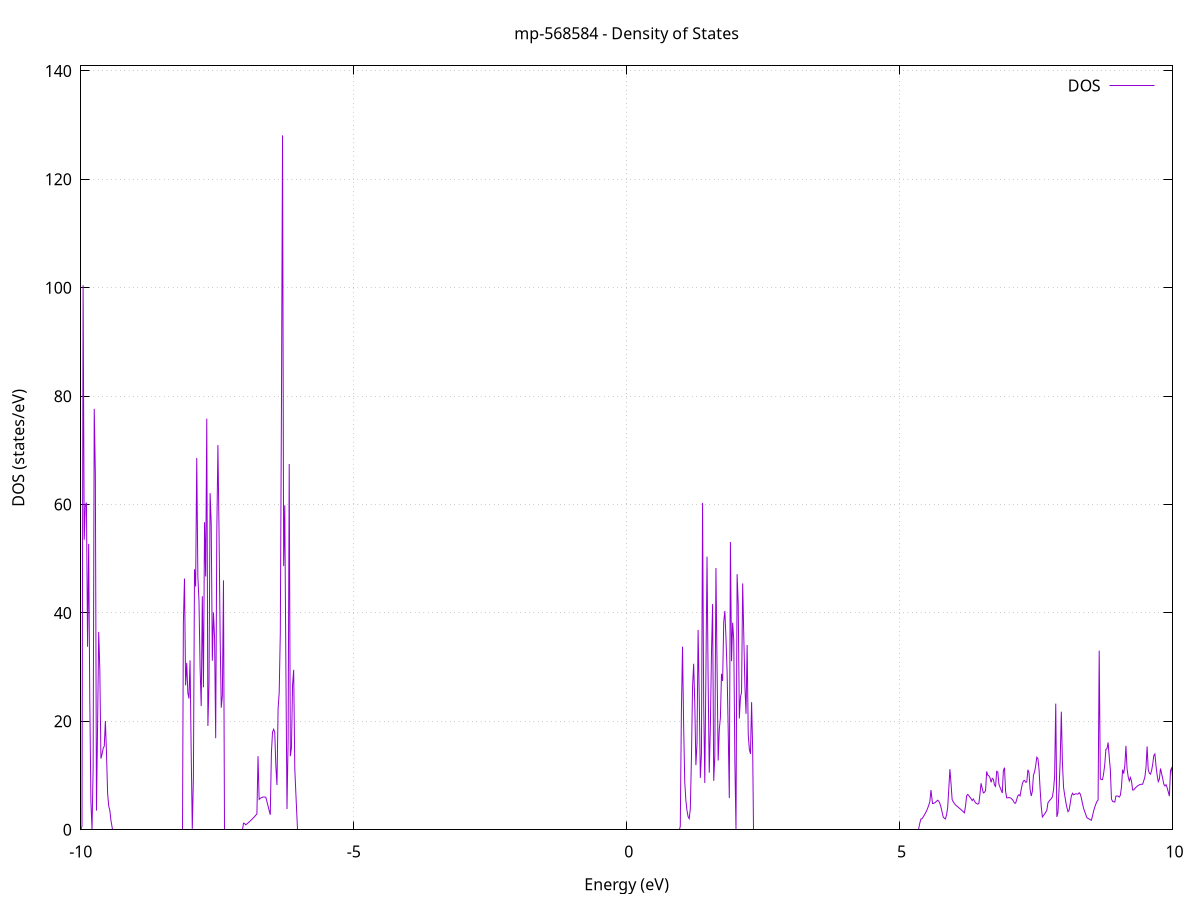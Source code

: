 set title 'mp-568584 - Density of States'
set xlabel 'Energy (eV)'
set ylabel 'DOS (states/eV)'
set grid
set xrange [-10:10]
set yrange [0:140.935]
set xzeroaxis lt -1
set terminal png size 800,600
set output 'mp-568584_dos_gnuplot.png'
plot '-' using 1:2 with lines title 'DOS'
-26.266100 0.000000
-26.245600 0.000000
-26.225200 0.000000
-26.204800 0.000000
-26.184400 0.000000
-26.164000 0.000000
-26.143600 0.000000
-26.123200 0.000000
-26.102800 0.000000
-26.082400 0.000000
-26.061900 0.000000
-26.041500 0.000000
-26.021100 0.000000
-26.000700 0.000000
-25.980300 0.000000
-25.959900 0.000000
-25.939500 0.000000
-25.919100 0.000000
-25.898700 0.000000
-25.878200 0.000000
-25.857800 0.000000
-25.837400 0.000000
-25.817000 0.000000
-25.796600 0.000000
-25.776200 0.000000
-25.755800 0.000000
-25.735400 0.000000
-25.715000 0.000000
-25.694500 0.000000
-25.674100 0.000000
-25.653700 0.000000
-25.633300 0.000000
-25.612900 0.000000
-25.592500 0.000000
-25.572100 0.000000
-25.551700 0.000000
-25.531300 0.000000
-25.510800 0.000000
-25.490400 0.000000
-25.470000 0.000000
-25.449600 0.000000
-25.429200 0.000000
-25.408800 0.000000
-25.388400 0.000000
-25.368000 0.000000
-25.347600 0.000000
-25.327100 0.000000
-25.306700 0.000000
-25.286300 0.000000
-25.265900 0.000000
-25.245500 0.000000
-25.225100 0.000000
-25.204700 0.000000
-25.184300 0.000000
-25.163900 0.000000
-25.143400 0.000000
-25.123000 0.000000
-25.102600 0.000000
-25.082200 0.000000
-25.061800 0.000000
-25.041400 0.000000
-25.021000 0.000000
-25.000600 0.000000
-24.980200 0.000000
-24.959700 0.000000
-24.939300 0.000000
-24.918900 0.000000
-24.898500 0.000000
-24.878100 0.000000
-24.857700 0.000000
-24.837300 0.000000
-24.816900 0.000000
-24.796500 0.000000
-24.776000 0.000000
-24.755600 0.000000
-24.735200 0.000000
-24.714800 0.000000
-24.694400 0.000000
-24.674000 0.000000
-24.653600 0.000000
-24.633200 0.000000
-24.612800 0.000000
-24.592300 0.000000
-24.571900 0.000000
-24.551500 0.000000
-24.531100 0.000000
-24.510700 0.000000
-24.490300 0.000000
-24.469900 0.000000
-24.449500 0.000000
-24.429100 0.000000
-24.408700 19.729000
-24.388200 126.131900
-24.367800 249.617600
-24.347400 164.573000
-24.327000 0.000000
-24.306600 308.735400
-24.286200 0.000000
-24.265800 0.000000
-24.245400 0.000000
-24.225000 0.000000
-24.204500 0.000000
-24.184100 0.000000
-24.163700 0.000000
-24.143300 0.000000
-24.122900 0.000000
-24.102500 0.000000
-24.082100 0.000000
-24.061700 0.000000
-24.041300 0.000000
-24.020800 0.000000
-24.000400 0.000000
-23.980000 0.000000
-23.959600 0.000000
-23.939200 0.000000
-23.918800 0.000000
-23.898400 0.000000
-23.878000 0.000000
-23.857600 0.000000
-23.837100 0.000000
-23.816700 0.000000
-23.796300 0.000000
-23.775900 0.000000
-23.755500 0.000000
-23.735100 0.000000
-23.714700 0.000000
-23.694300 0.000000
-23.673900 0.000000
-23.653400 0.000000
-23.633000 0.000000
-23.612600 0.000000
-23.592200 0.000000
-23.571800 0.000000
-23.551400 0.000000
-23.531000 0.000000
-23.510600 0.000000
-23.490200 0.000000
-23.469700 0.000000
-23.449300 0.000000
-23.428900 0.000000
-23.408500 0.000000
-23.388100 0.000000
-23.367700 0.000000
-23.347300 0.000000
-23.326900 0.000000
-23.306500 0.000000
-23.286000 0.000000
-23.265600 0.000000
-23.245200 0.000000
-23.224800 0.000000
-23.204400 0.000000
-23.184000 0.000000
-23.163600 0.000000
-23.143200 0.000000
-23.122800 0.000000
-23.102300 0.000000
-23.081900 0.000000
-23.061500 0.000000
-23.041100 0.000000
-23.020700 0.000000
-23.000300 0.000000
-22.979900 0.000000
-22.959500 0.000000
-22.939100 0.000000
-22.918600 0.000000
-22.898200 0.000000
-22.877800 0.000000
-22.857400 0.000000
-22.837000 0.000000
-22.816600 0.000000
-22.796200 0.000000
-22.775800 0.000000
-22.755400 0.000000
-22.734900 0.000000
-22.714500 0.000000
-22.694100 0.000000
-22.673700 0.000000
-22.653300 0.000000
-22.632900 0.000000
-22.612500 0.000000
-22.592100 0.000000
-22.571700 0.000000
-22.551200 0.000000
-22.530800 0.000000
-22.510400 0.000000
-22.490000 0.000000
-22.469600 0.000000
-22.449200 0.000000
-22.428800 0.000000
-22.408400 0.000000
-22.388000 0.000000
-22.367600 0.000000
-22.347100 0.000000
-22.326700 0.000000
-22.306300 0.000000
-22.285900 0.000000
-22.265500 0.000000
-22.245100 0.000000
-22.224700 0.000000
-22.204300 0.000000
-22.183900 0.000000
-22.163400 0.000000
-22.143000 0.000000
-22.122600 0.000000
-22.102200 0.000000
-22.081800 0.000000
-22.061400 0.000000
-22.041000 0.000000
-22.020600 0.000000
-22.000200 0.000000
-21.979700 0.000000
-21.959300 0.000000
-21.938900 0.000000
-21.918500 0.000000
-21.898100 0.000000
-21.877700 0.000000
-21.857300 0.000000
-21.836900 0.000000
-21.816500 0.000000
-21.796000 0.000000
-21.775600 0.000000
-21.755200 0.000000
-21.734800 0.000000
-21.714400 0.000000
-21.694000 0.000000
-21.673600 0.000000
-21.653200 0.000000
-21.632800 0.000000
-21.612300 0.000000
-21.591900 0.000000
-21.571500 0.000000
-21.551100 0.000000
-21.530700 0.000000
-21.510300 0.000000
-21.489900 0.000000
-21.469500 0.000000
-21.449100 0.000000
-21.428600 0.000000
-21.408200 0.000000
-21.387800 0.000000
-21.367400 0.000000
-21.347000 0.000000
-21.326600 0.000000
-21.306200 0.000000
-21.285800 0.000000
-21.265400 0.000000
-21.244900 0.000000
-21.224500 0.000000
-21.204100 0.000000
-21.183700 0.000000
-21.163300 0.000000
-21.142900 0.000000
-21.122500 0.000000
-21.102100 0.000000
-21.081700 0.000000
-21.061200 0.000000
-21.040800 0.000000
-21.020400 0.000000
-21.000000 0.000000
-20.979600 0.000000
-20.959200 0.000000
-20.938800 0.000000
-20.918400 0.000000
-20.898000 0.000000
-20.877500 0.000000
-20.857100 0.000000
-20.836700 0.000000
-20.816300 0.000000
-20.795900 0.000000
-20.775500 0.000000
-20.755100 0.000000
-20.734700 0.000000
-20.714300 0.000000
-20.693800 0.000000
-20.673400 0.000000
-20.653000 0.000000
-20.632600 0.000000
-20.612200 0.000000
-20.591800 0.000000
-20.571400 0.000000
-20.551000 0.000000
-20.530600 0.000000
-20.510100 0.000000
-20.489700 0.000000
-20.469300 0.000000
-20.448900 0.000000
-20.428500 0.000000
-20.408100 0.000000
-20.387700 0.000000
-20.367300 0.000000
-20.346900 0.000000
-20.326500 0.000000
-20.306000 0.000000
-20.285600 0.000000
-20.265200 0.000000
-20.244800 0.000000
-20.224400 0.000000
-20.204000 0.000000
-20.183600 0.000000
-20.163200 0.000000
-20.142800 0.000000
-20.122300 0.000000
-20.101900 0.000000
-20.081500 0.000000
-20.061100 0.000000
-20.040700 0.000000
-20.020300 0.000000
-19.999900 0.000000
-19.979500 0.000000
-19.959100 0.000000
-19.938600 0.000000
-19.918200 0.000000
-19.897800 0.000000
-19.877400 0.000000
-19.857000 0.000000
-19.836600 0.000000
-19.816200 0.000000
-19.795800 0.000000
-19.775400 0.000000
-19.754900 0.000000
-19.734500 0.000000
-19.714100 0.000000
-19.693700 0.000000
-19.673300 0.000000
-19.652900 0.000000
-19.632500 0.000000
-19.612100 0.000000
-19.591700 0.000000
-19.571200 0.000000
-19.550800 0.000000
-19.530400 0.000000
-19.510000 0.000000
-19.489600 0.000000
-19.469200 0.000000
-19.448800 0.000000
-19.428400 0.000000
-19.408000 0.000000
-19.387500 0.000000
-19.367100 0.000000
-19.346700 0.000000
-19.326300 0.000000
-19.305900 0.000000
-19.285500 0.000000
-19.265100 0.000000
-19.244700 0.000000
-19.224300 0.000000
-19.203800 0.000000
-19.183400 0.000000
-19.163000 0.000000
-19.142600 0.000000
-19.122200 0.000000
-19.101800 0.000000
-19.081400 0.000000
-19.061000 0.000000
-19.040600 0.000000
-19.020100 0.000000
-18.999700 0.000000
-18.979300 0.000000
-18.958900 0.000000
-18.938500 0.000000
-18.918100 0.000000
-18.897700 0.000000
-18.877300 0.000000
-18.856900 0.000000
-18.836400 0.000000
-18.816000 0.000000
-18.795600 0.000000
-18.775200 0.000000
-18.754800 0.000000
-18.734400 0.000000
-18.714000 0.000000
-18.693600 0.000000
-18.673200 0.000000
-18.652700 0.000000
-18.632300 0.000000
-18.611900 0.000000
-18.591500 0.000000
-18.571100 0.000000
-18.550700 0.000000
-18.530300 0.000000
-18.509900 0.000000
-18.489500 0.000000
-18.469000 0.000000
-18.448600 0.000000
-18.428200 0.000000
-18.407800 0.000000
-18.387400 0.000000
-18.367000 0.000000
-18.346600 0.000000
-18.326200 0.000000
-18.305800 0.000000
-18.285400 0.000000
-18.264900 0.000000
-18.244500 0.000000
-18.224100 0.000000
-18.203700 0.000000
-18.183300 0.000000
-18.162900 0.000000
-18.142500 0.000000
-18.122100 0.000000
-18.101700 0.000000
-18.081200 0.000000
-18.060800 0.000000
-18.040400 0.000000
-18.020000 0.000000
-17.999600 0.000000
-17.979200 0.000000
-17.958800 0.000000
-17.938400 0.000000
-17.918000 0.000000
-17.897500 0.000000
-17.877100 0.000000
-17.856700 0.000000
-17.836300 0.000000
-17.815900 0.000000
-17.795500 0.000000
-17.775100 0.000000
-17.754700 0.000000
-17.734300 0.000000
-17.713800 0.000000
-17.693400 0.000000
-17.673000 0.000000
-17.652600 0.000000
-17.632200 0.000000
-17.611800 0.000000
-17.591400 0.000000
-17.571000 0.000000
-17.550600 0.000000
-17.530100 0.000000
-17.509700 0.000000
-17.489300 0.000000
-17.468900 0.000000
-17.448500 0.000000
-17.428100 0.000000
-17.407700 0.000000
-17.387300 0.000000
-17.366900 0.000000
-17.346400 0.000000
-17.326000 0.000000
-17.305600 0.000000
-17.285200 0.000000
-17.264800 0.000000
-17.244400 0.000000
-17.224000 0.000000
-17.203600 0.000000
-17.183200 0.000000
-17.162700 0.000000
-17.142300 0.000000
-17.121900 0.000000
-17.101500 0.000000
-17.081100 0.000000
-17.060700 0.000000
-17.040300 0.000000
-17.019900 0.000000
-16.999500 0.000000
-16.979000 0.000000
-16.958600 0.000000
-16.938200 0.000000
-16.917800 0.000000
-16.897400 0.000000
-16.877000 0.000000
-16.856600 0.000000
-16.836200 0.000000
-16.815800 0.000000
-16.795300 0.000000
-16.774900 0.000000
-16.754500 0.000000
-16.734100 0.000000
-16.713700 0.000000
-16.693300 0.000000
-16.672900 0.000000
-16.652500 0.000000
-16.632100 0.000000
-16.611600 0.000000
-16.591200 0.000000
-16.570800 0.000000
-16.550400 0.000000
-16.530000 0.000000
-16.509600 0.000000
-16.489200 0.000000
-16.468800 0.000000
-16.448400 0.000000
-16.427900 0.000000
-16.407500 0.000000
-16.387100 0.000000
-16.366700 0.000000
-16.346300 0.000000
-16.325900 0.000000
-16.305500 0.000000
-16.285100 0.000000
-16.264700 0.000000
-16.244300 0.000000
-16.223800 0.000000
-16.203400 0.000000
-16.183000 0.000000
-16.162600 0.000000
-16.142200 0.000000
-16.121800 0.000000
-16.101400 0.000000
-16.081000 0.000000
-16.060600 0.000000
-16.040100 0.000000
-16.019700 0.000000
-15.999300 0.000000
-15.978900 0.000000
-15.958500 0.000000
-15.938100 0.000000
-15.917700 0.000000
-15.897300 0.000000
-15.876900 0.000000
-15.856400 0.000000
-15.836000 0.000000
-15.815600 0.000000
-15.795200 0.000000
-15.774800 0.000000
-15.754400 0.000000
-15.734000 0.000000
-15.713600 0.000000
-15.693200 0.000000
-15.672700 0.000000
-15.652300 0.000000
-15.631900 0.000000
-15.611500 0.000000
-15.591100 0.000000
-15.570700 0.000000
-15.550300 0.000000
-15.529900 0.000000
-15.509500 0.000000
-15.489000 0.000000
-15.468600 0.000000
-15.448200 0.000000
-15.427800 0.000000
-15.407400 0.000000
-15.387000 0.000000
-15.366600 0.000000
-15.346200 0.000000
-15.325800 0.000000
-15.305300 0.000000
-15.284900 0.000000
-15.264500 0.000000
-15.244100 0.000000
-15.223700 0.000000
-15.203300 0.000000
-15.182900 0.000000
-15.162500 0.000000
-15.142100 0.000000
-15.121600 0.000000
-15.101200 0.000000
-15.080800 0.000000
-15.060400 0.000000
-15.040000 0.000000
-15.019600 0.000000
-14.999200 0.000000
-14.978800 0.000000
-14.958400 0.000000
-14.937900 0.000000
-14.917500 0.000000
-14.897100 0.000000
-14.876700 0.000000
-14.856300 0.000000
-14.835900 0.000000
-14.815500 0.000000
-14.795100 0.000000
-14.774700 0.000000
-14.754200 0.000000
-14.733800 0.000000
-14.713400 0.000000
-14.693000 0.000000
-14.672600 0.000000
-14.652200 0.000000
-14.631800 0.000000
-14.611400 0.000000
-14.591000 0.000000
-14.570500 0.000000
-14.550100 0.000000
-14.529700 0.000000
-14.509300 0.000000
-14.488900 0.000000
-14.468500 0.000000
-14.448100 0.000000
-14.427700 0.000000
-14.407300 0.000000
-14.386900 0.000000
-14.366400 0.000000
-14.346000 0.000000
-14.325600 0.000000
-14.305200 0.000000
-14.284800 0.000000
-14.264400 0.000000
-14.244000 0.000000
-14.223600 0.000000
-14.203200 0.000000
-14.182700 0.000000
-14.162300 0.000000
-14.141900 0.000000
-14.121500 0.000000
-14.101100 0.000000
-14.080700 0.000000
-14.060300 0.000000
-14.039900 0.000000
-14.019500 0.000000
-13.999000 0.000000
-13.978600 0.000000
-13.958200 0.000000
-13.937800 0.000000
-13.917400 0.000000
-13.897000 0.000000
-13.876600 0.000000
-13.856200 0.000000
-13.835800 0.000000
-13.815300 0.000000
-13.794900 0.000000
-13.774500 0.000000
-13.754100 0.000000
-13.733700 0.000000
-13.713300 0.000000
-13.692900 0.000000
-13.672500 0.000000
-13.652100 0.000000
-13.631600 0.000000
-13.611200 0.000000
-13.590800 0.000000
-13.570400 0.000000
-13.550000 0.000000
-13.529600 0.000000
-13.509200 0.000000
-13.488800 0.000000
-13.468400 0.000000
-13.447900 0.000000
-13.427500 0.000000
-13.407100 0.000000
-13.386700 0.000000
-13.366300 0.000000
-13.345900 0.000000
-13.325500 0.000000
-13.305100 0.000000
-13.284700 0.000000
-13.264200 0.000000
-13.243800 0.000000
-13.223400 0.000000
-13.203000 0.000000
-13.182600 0.000000
-13.162200 0.000000
-13.141800 0.000000
-13.121400 0.000000
-13.101000 0.000000
-13.080500 0.000000
-13.060100 0.000000
-13.039700 0.000000
-13.019300 0.000000
-12.998900 0.000000
-12.978500 0.000000
-12.958100 0.000000
-12.937700 0.000000
-12.917300 0.000000
-12.896800 0.000000
-12.876400 0.000000
-12.856000 0.000000
-12.835600 0.000000
-12.815200 0.000000
-12.794800 0.000000
-12.774400 0.000000
-12.754000 0.000000
-12.733600 0.000000
-12.713100 0.000000
-12.692700 0.000000
-12.672300 0.000000
-12.651900 0.000000
-12.631500 0.000000
-12.611100 0.000000
-12.590700 0.000000
-12.570300 0.000000
-12.549900 0.000000
-12.529400 0.000000
-12.509000 0.000000
-12.488600 0.000000
-12.468200 0.000000
-12.447800 0.000000
-12.427400 0.000000
-12.407000 0.000000
-12.386600 0.000000
-12.366200 0.000000
-12.345800 0.000000
-12.325300 0.000000
-12.304900 0.000000
-12.284500 0.000000
-12.264100 0.000000
-12.243700 0.000000
-12.223300 0.000000
-12.202900 0.000000
-12.182500 0.000000
-12.162100 0.000000
-12.141600 0.000000
-12.121200 0.000000
-12.100800 0.000000
-12.080400 0.000000
-12.060000 0.000000
-12.039600 0.000000
-12.019200 0.000000
-11.998800 0.000000
-11.978400 0.000000
-11.957900 0.000000
-11.937500 0.000000
-11.917100 0.000000
-11.896700 0.000000
-11.876300 0.000000
-11.855900 0.000000
-11.835500 0.000000
-11.815100 0.000000
-11.794700 0.000000
-11.774200 0.000000
-11.753800 0.000000
-11.733400 0.000000
-11.713000 0.000000
-11.692600 0.000000
-11.672200 0.000000
-11.651800 0.000000
-11.631400 0.000000
-11.611000 0.000000
-11.590500 0.000000
-11.570100 0.000000
-11.549700 0.000000
-11.529300 0.000000
-11.508900 0.000000
-11.488500 0.000000
-11.468100 0.000000
-11.447700 0.000000
-11.427300 0.000000
-11.406800 0.000000
-11.386400 0.000000
-11.366000 0.000000
-11.345600 0.000000
-11.325200 0.000000
-11.304800 0.000000
-11.284400 0.000000
-11.264000 0.000000
-11.243600 0.000000
-11.223100 0.000000
-11.202700 0.000000
-11.182300 0.000000
-11.161900 0.000000
-11.141500 0.000000
-11.121100 0.000000
-11.100700 0.000000
-11.080300 0.000000
-11.059900 0.000000
-11.039400 0.000000
-11.019000 0.000000
-10.998600 0.000000
-10.978200 0.000000
-10.957800 0.000000
-10.937400 0.000000
-10.917000 0.000000
-10.896600 0.000000
-10.876200 0.000000
-10.855700 0.000000
-10.835300 0.000000
-10.814900 0.000000
-10.794500 0.000000
-10.774100 0.000000
-10.753700 0.000000
-10.733300 0.000000
-10.712900 0.000000
-10.692500 0.000000
-10.672000 0.000000
-10.651600 0.000000
-10.631200 0.000000
-10.610800 0.000000
-10.590400 0.000000
-10.570000 0.000000
-10.549600 0.000000
-10.529200 0.000000
-10.508800 0.000000
-10.488300 0.000000
-10.467900 0.000000
-10.447500 0.000000
-10.427100 0.000000
-10.406700 0.000000
-10.386300 0.000000
-10.365900 0.000000
-10.345500 0.000000
-10.325100 0.000000
-10.304700 0.000000
-10.284200 0.000000
-10.263800 0.000000
-10.243400 0.000000
-10.223000 0.000000
-10.202600 0.000000
-10.182200 0.000000
-10.161800 0.000000
-10.141400 0.000000
-10.121000 0.000000
-10.100500 0.000000
-10.080100 0.000000
-10.059700 0.000000
-10.039300 0.000000
-10.018900 0.000000
-9.998500 0.000000
-9.978100 0.689700
-9.957700 100.471900
-9.937300 53.507100
-9.916800 59.895900
-9.896400 60.333100
-9.876000 33.753700
-9.855600 52.749100
-9.835200 24.082600
-9.814800 5.274400
-9.794400 0.000000
-9.774000 11.450500
-9.753600 77.661800
-9.733100 65.476600
-9.712700 3.542200
-9.692300 19.357100
-9.671900 36.508900
-9.651500 29.606300
-9.631100 13.138900
-9.610700 13.943700
-9.590300 15.016700
-9.569900 15.429200
-9.549400 20.079900
-9.529000 14.095800
-9.508600 6.701400
-9.488200 4.371500
-9.467800 3.553800
-9.447400 1.708500
-9.427000 0.000000
-9.406600 0.000000
-9.386200 0.000000
-9.365700 0.000000
-9.345300 0.000000
-9.324900 0.000000
-9.304500 0.000000
-9.284100 0.000000
-9.263700 0.000000
-9.243300 0.000000
-9.222900 0.000000
-9.202500 0.000000
-9.182000 0.000000
-9.161600 0.000000
-9.141200 0.000000
-9.120800 0.000000
-9.100400 0.000000
-9.080000 0.000000
-9.059600 0.000000
-9.039200 0.000000
-9.018800 0.000000
-8.998300 0.000000
-8.977900 0.000000
-8.957500 0.000000
-8.937100 0.000000
-8.916700 0.000000
-8.896300 0.000000
-8.875900 0.000000
-8.855500 0.000000
-8.835100 0.000000
-8.814600 0.000000
-8.794200 0.000000
-8.773800 0.000000
-8.753400 0.000000
-8.733000 0.000000
-8.712600 0.000000
-8.692200 0.000000
-8.671800 0.000000
-8.651400 0.000000
-8.630900 0.000000
-8.610500 0.000000
-8.590100 0.000000
-8.569700 0.000000
-8.549300 0.000000
-8.528900 0.000000
-8.508500 0.000000
-8.488100 0.000000
-8.467700 0.000000
-8.447200 0.000000
-8.426800 0.000000
-8.406400 0.000000
-8.386000 0.000000
-8.365600 0.000000
-8.345200 0.000000
-8.324800 0.000000
-8.304400 0.000000
-8.284000 0.000000
-8.263600 0.000000
-8.243100 0.000000
-8.222700 0.000000
-8.202300 0.000000
-8.181900 0.000000
-8.161500 0.000000
-8.141100 0.000000
-8.120700 38.189400
-8.100300 46.350900
-8.079900 26.656000
-8.059400 30.788300
-8.039000 25.289500
-8.018600 24.219500
-7.998200 31.268300
-7.977800 14.478600
-7.957400 0.151100
-7.937000 9.605900
-7.916600 48.056600
-7.896200 44.869300
-7.875700 68.597500
-7.855300 46.692000
-7.834900 42.233700
-7.814500 29.943600
-7.794100 22.825600
-7.773700 43.075500
-7.753300 26.296900
-7.732900 56.745400
-7.712500 46.725700
-7.692000 75.849500
-7.671600 19.156800
-7.651200 26.994000
-7.630800 62.102200
-7.610400 56.337300
-7.590000 31.191300
-7.569600 40.098500
-7.549200 35.379600
-7.528800 16.893400
-7.508300 54.846500
-7.487900 70.970800
-7.467500 55.106900
-7.447100 35.652700
-7.426700 22.519700
-7.406300 24.761500
-7.385900 46.017000
-7.365500 0.000000
-7.345100 0.000000
-7.324600 0.000000
-7.304200 0.000000
-7.283800 0.000000
-7.263400 0.000000
-7.243000 0.000000
-7.222600 0.000000
-7.202200 0.000000
-7.181800 0.000000
-7.161400 0.000000
-7.140900 0.000000
-7.120500 0.000000
-7.100100 0.000000
-7.079700 0.000000
-7.059300 0.000000
-7.038900 0.000000
-7.018500 1.219800
-6.998100 1.141500
-6.977700 0.915700
-6.957200 1.078600
-6.936800 1.250000
-6.916400 1.430000
-6.896000 1.618700
-6.875600 1.815900
-6.855200 2.021700
-6.834800 2.236200
-6.814400 2.459200
-6.794000 2.690900
-6.773500 2.931100
-6.753100 13.588200
-6.732700 5.606700
-6.712300 5.787200
-6.691900 5.921100
-6.671500 6.008700
-6.651100 6.049700
-6.630700 6.044200
-6.610300 5.992300
-6.589800 5.205800
-6.569400 4.360600
-6.549000 3.548000
-6.528600 2.768000
-6.508200 14.130100
-6.487800 17.987200
-6.467400 18.544500
-6.447000 18.019000
-6.426600 11.793000
-6.406100 8.248000
-6.385700 22.254600
-6.365300 25.287900
-6.344900 36.290500
-6.324500 77.044000
-6.304100 128.123100
-6.283700 48.648200
-6.263300 59.865800
-6.242900 29.971900
-6.222500 3.834400
-6.202000 16.474500
-6.181600 67.481500
-6.161200 13.573300
-6.140800 15.118800
-6.120400 26.748100
-6.100000 29.510400
-6.079600 11.270500
-6.059200 6.550600
-6.038800 0.000000
-6.018300 0.000000
-5.997900 0.000000
-5.977500 0.000000
-5.957100 0.000000
-5.936700 0.000000
-5.916300 0.000000
-5.895900 0.000000
-5.875500 0.000000
-5.855100 0.000000
-5.834600 0.000000
-5.814200 0.000000
-5.793800 0.000000
-5.773400 0.000000
-5.753000 0.000000
-5.732600 0.000000
-5.712200 0.000000
-5.691800 0.000000
-5.671400 0.000000
-5.650900 0.000000
-5.630500 0.000000
-5.610100 0.000000
-5.589700 0.000000
-5.569300 0.000000
-5.548900 0.000000
-5.528500 0.000000
-5.508100 0.000000
-5.487700 0.000000
-5.467200 0.000000
-5.446800 0.000000
-5.426400 0.000000
-5.406000 0.000000
-5.385600 0.000000
-5.365200 0.000000
-5.344800 0.000000
-5.324400 0.000000
-5.304000 0.000000
-5.283500 0.000000
-5.263100 0.000000
-5.242700 0.000000
-5.222300 0.000000
-5.201900 0.000000
-5.181500 0.000000
-5.161100 0.000000
-5.140700 0.000000
-5.120300 0.000000
-5.099800 0.000000
-5.079400 0.000000
-5.059000 0.000000
-5.038600 0.000000
-5.018200 0.000000
-4.997800 0.000000
-4.977400 0.000000
-4.957000 0.000000
-4.936600 0.000000
-4.916100 0.000000
-4.895700 0.000000
-4.875300 0.000000
-4.854900 0.000000
-4.834500 0.000000
-4.814100 0.000000
-4.793700 0.000000
-4.773300 0.000000
-4.752900 0.000000
-4.732400 0.000000
-4.712000 0.000000
-4.691600 0.000000
-4.671200 0.000000
-4.650800 0.000000
-4.630400 0.000000
-4.610000 0.000000
-4.589600 0.000000
-4.569200 0.000000
-4.548700 0.000000
-4.528300 0.000000
-4.507900 0.000000
-4.487500 0.000000
-4.467100 0.000000
-4.446700 0.000000
-4.426300 0.000000
-4.405900 0.000000
-4.385500 0.000000
-4.365100 0.000000
-4.344600 0.000000
-4.324200 0.000000
-4.303800 0.000000
-4.283400 0.000000
-4.263000 0.000000
-4.242600 0.000000
-4.222200 0.000000
-4.201800 0.000000
-4.181400 0.000000
-4.160900 0.000000
-4.140500 0.000000
-4.120100 0.000000
-4.099700 0.000000
-4.079300 0.000000
-4.058900 0.000000
-4.038500 0.000000
-4.018100 0.000000
-3.997700 0.000000
-3.977200 0.000000
-3.956800 0.000000
-3.936400 0.000000
-3.916000 0.000000
-3.895600 0.000000
-3.875200 0.000000
-3.854800 0.000000
-3.834400 0.000000
-3.814000 0.000000
-3.793500 0.000000
-3.773100 0.000000
-3.752700 0.000000
-3.732300 0.000000
-3.711900 0.000000
-3.691500 0.000000
-3.671100 0.000000
-3.650700 0.000000
-3.630300 0.000000
-3.609800 0.000000
-3.589400 0.000000
-3.569000 0.000000
-3.548600 0.000000
-3.528200 0.000000
-3.507800 0.000000
-3.487400 0.000000
-3.467000 0.000000
-3.446600 0.000000
-3.426100 0.000000
-3.405700 0.000000
-3.385300 0.000000
-3.364900 0.000000
-3.344500 0.000000
-3.324100 0.000000
-3.303700 0.000000
-3.283300 0.000000
-3.262900 0.000000
-3.242400 0.000000
-3.222000 0.000000
-3.201600 0.000000
-3.181200 0.000000
-3.160800 0.000000
-3.140400 0.000000
-3.120000 0.000000
-3.099600 0.000000
-3.079200 0.000000
-3.058700 0.000000
-3.038300 0.000000
-3.017900 0.000000
-2.997500 0.000000
-2.977100 0.000000
-2.956700 0.000000
-2.936300 0.000000
-2.915900 0.000000
-2.895500 0.000000
-2.875000 0.000000
-2.854600 0.000000
-2.834200 0.000000
-2.813800 0.000000
-2.793400 0.000000
-2.773000 0.000000
-2.752600 0.000000
-2.732200 0.000000
-2.711800 0.000000
-2.691300 0.000000
-2.670900 0.000000
-2.650500 0.000000
-2.630100 0.000000
-2.609700 0.000000
-2.589300 0.000000
-2.568900 0.000000
-2.548500 0.000000
-2.528100 0.000000
-2.507600 0.000000
-2.487200 0.000000
-2.466800 0.000000
-2.446400 0.000000
-2.426000 0.000000
-2.405600 0.000000
-2.385200 0.000000
-2.364800 0.000000
-2.344400 0.000000
-2.324000 0.000000
-2.303500 0.000000
-2.283100 0.000000
-2.262700 0.000000
-2.242300 0.000000
-2.221900 0.000000
-2.201500 0.000000
-2.181100 0.000000
-2.160700 0.000000
-2.140300 0.000000
-2.119800 0.000000
-2.099400 0.000000
-2.079000 0.000000
-2.058600 0.000000
-2.038200 0.000000
-2.017800 0.000000
-1.997400 0.000000
-1.977000 0.000000
-1.956600 0.000000
-1.936100 0.000000
-1.915700 0.000000
-1.895300 0.000000
-1.874900 0.000000
-1.854500 0.000000
-1.834100 0.000000
-1.813700 0.000000
-1.793300 0.000000
-1.772900 0.000000
-1.752400 0.000000
-1.732000 0.000000
-1.711600 0.000000
-1.691200 0.000000
-1.670800 0.000000
-1.650400 0.000000
-1.630000 0.000000
-1.609600 0.000000
-1.589200 0.000000
-1.568700 0.000000
-1.548300 0.000000
-1.527900 0.000000
-1.507500 0.000000
-1.487100 0.000000
-1.466700 0.000000
-1.446300 0.000000
-1.425900 0.000000
-1.405500 0.000000
-1.385000 0.000000
-1.364600 0.000000
-1.344200 0.000000
-1.323800 0.000000
-1.303400 0.000000
-1.283000 0.000000
-1.262600 0.000000
-1.242200 0.000000
-1.221800 0.000000
-1.201300 0.000000
-1.180900 0.000000
-1.160500 0.000000
-1.140100 0.000000
-1.119700 0.000000
-1.099300 0.000000
-1.078900 0.000000
-1.058500 0.000000
-1.038100 0.000000
-1.017600 0.000000
-0.997200 0.000000
-0.976800 0.000000
-0.956400 0.000000
-0.936000 0.000000
-0.915600 0.000000
-0.895200 0.000000
-0.874800 0.000000
-0.854400 0.000000
-0.833900 0.000000
-0.813500 0.000000
-0.793100 0.000000
-0.772700 0.000000
-0.752300 0.000000
-0.731900 0.000000
-0.711500 0.000000
-0.691100 0.000000
-0.670700 0.000000
-0.650200 0.000000
-0.629800 0.000000
-0.609400 0.000000
-0.589000 0.000000
-0.568600 0.000000
-0.548200 0.000000
-0.527800 0.000000
-0.507400 0.000000
-0.487000 0.000000
-0.466500 0.000000
-0.446100 0.000000
-0.425700 0.000000
-0.405300 0.000000
-0.384900 0.000000
-0.364500 0.000000
-0.344100 0.000000
-0.323700 0.000000
-0.303300 0.000000
-0.282900 0.000000
-0.262400 0.000000
-0.242000 0.000000
-0.221600 0.000000
-0.201200 0.000000
-0.180800 0.000000
-0.160400 0.000000
-0.140000 0.000000
-0.119600 0.000000
-0.099200 0.000000
-0.078700 0.000000
-0.058300 0.000000
-0.037900 0.000000
-0.017500 0.000000
0.002900 0.000000
0.023300 0.000000
0.043700 0.000000
0.064100 0.000000
0.084500 0.000000
0.105000 0.000000
0.125400 0.000000
0.145800 0.000000
0.166200 0.000000
0.186600 0.000000
0.207000 0.000000
0.227400 0.000000
0.247800 0.000000
0.268200 0.000000
0.288700 0.000000
0.309100 0.000000
0.329500 0.000000
0.349900 0.000000
0.370300 0.000000
0.390700 0.000000
0.411100 0.000000
0.431500 0.000000
0.451900 0.000000
0.472400 0.000000
0.492800 0.000000
0.513200 0.000000
0.533600 0.000000
0.554000 0.000000
0.574400 0.000000
0.594800 0.000000
0.615200 0.000000
0.635600 0.000000
0.656100 0.000000
0.676500 0.000000
0.696900 0.000000
0.717300 0.000000
0.737700 0.000000
0.758100 0.000000
0.778500 0.000000
0.798900 0.000000
0.819300 0.000000
0.839800 0.000000
0.860200 0.000000
0.880600 0.000000
0.901000 0.000000
0.921400 0.000000
0.941800 0.000000
0.962200 0.000000
0.982600 0.645800
1.003000 21.733500
1.023500 33.784000
1.043900 19.413500
1.064300 8.863700
1.084700 5.442000
1.105100 3.584300
1.125500 2.418300
1.145900 2.047700
1.166300 3.834700
1.186700 13.095400
1.207200 26.347300
1.227600 30.627800
1.248000 23.435700
1.268400 11.924000
1.288800 15.888600
1.309200 36.865400
1.329600 24.796800
1.350000 9.582100
1.370400 14.005400
1.390900 60.313700
1.411300 23.187100
1.431700 8.642200
1.452100 28.850100
1.472500 50.397500
1.492900 27.479500
1.513300 10.542500
1.533700 18.977700
1.554100 32.593500
1.574600 41.634400
1.595000 9.022200
1.615400 13.617900
1.635800 48.295200
1.656200 30.096100
1.676600 12.774000
1.697000 18.476800
1.717400 20.638300
1.737800 28.771500
1.758200 27.447500
1.778700 38.369400
1.799100 40.370000
1.819500 35.448500
1.839900 29.265900
1.860300 18.480800
1.880700 5.860900
1.901100 53.097700
1.921500 31.118100
1.941900 38.199700
1.962400 34.956300
1.982800 12.418000
2.003200 0.000000
2.023600 47.155500
2.044000 41.678900
2.064400 20.529400
2.084800 24.486200
2.105200 25.371000
2.125600 45.452100
2.146100 35.700700
2.166500 26.566200
2.186900 21.403500
2.207300 34.093000
2.227700 17.561400
2.248100 14.840800
2.268500 13.992000
2.288900 23.548500
2.309300 14.540900
2.329800 0.000000
2.350200 0.000000
2.370600 0.000000
2.391000 0.000000
2.411400 0.000000
2.431800 0.000000
2.452200 0.000000
2.472600 0.000000
2.493000 0.000000
2.513500 0.000000
2.533900 0.000000
2.554300 0.000000
2.574700 0.000000
2.595100 0.000000
2.615500 0.000000
2.635900 0.000000
2.656300 0.000000
2.676700 0.000000
2.697200 0.000000
2.717600 0.000000
2.738000 0.000000
2.758400 0.000000
2.778800 0.000000
2.799200 0.000000
2.819600 0.000000
2.840000 0.000000
2.860400 0.000000
2.880900 0.000000
2.901300 0.000000
2.921700 0.000000
2.942100 0.000000
2.962500 0.000000
2.982900 0.000000
3.003300 0.000000
3.023700 0.000000
3.044100 0.000000
3.064600 0.000000
3.085000 0.000000
3.105400 0.000000
3.125800 0.000000
3.146200 0.000000
3.166600 0.000000
3.187000 0.000000
3.207400 0.000000
3.227800 0.000000
3.248300 0.000000
3.268700 0.000000
3.289100 0.000000
3.309500 0.000000
3.329900 0.000000
3.350300 0.000000
3.370700 0.000000
3.391100 0.000000
3.411500 0.000000
3.432000 0.000000
3.452400 0.000000
3.472800 0.000000
3.493200 0.000000
3.513600 0.000000
3.534000 0.000000
3.554400 0.000000
3.574800 0.000000
3.595200 0.000000
3.615600 0.000000
3.636100 0.000000
3.656500 0.000000
3.676900 0.000000
3.697300 0.000000
3.717700 0.000000
3.738100 0.000000
3.758500 0.000000
3.778900 0.000000
3.799300 0.000000
3.819800 0.000000
3.840200 0.000000
3.860600 0.000000
3.881000 0.000000
3.901400 0.000000
3.921800 0.000000
3.942200 0.000000
3.962600 0.000000
3.983000 0.000000
4.003500 0.000000
4.023900 0.000000
4.044300 0.000000
4.064700 0.000000
4.085100 0.000000
4.105500 0.000000
4.125900 0.000000
4.146300 0.000000
4.166700 0.000000
4.187200 0.000000
4.207600 0.000000
4.228000 0.000000
4.248400 0.000000
4.268800 0.000000
4.289200 0.000000
4.309600 0.000000
4.330000 0.000000
4.350400 0.000000
4.370900 0.000000
4.391300 0.000000
4.411700 0.000000
4.432100 0.000000
4.452500 0.000000
4.472900 0.000000
4.493300 0.000000
4.513700 0.000000
4.534100 0.000000
4.554600 0.000000
4.575000 0.000000
4.595400 0.000000
4.615800 0.000000
4.636200 0.000000
4.656600 0.000000
4.677000 0.000000
4.697400 0.000000
4.717800 0.000000
4.738300 0.000000
4.758700 0.000000
4.779100 0.000000
4.799500 0.000000
4.819900 0.000000
4.840300 0.000000
4.860700 0.000000
4.881100 0.000000
4.901500 0.000000
4.922000 0.000000
4.942400 0.000000
4.962800 0.000000
4.983200 0.000000
5.003600 0.000000
5.024000 0.000000
5.044400 0.000000
5.064800 0.000000
5.085200 0.000000
5.105700 0.000000
5.126100 0.000000
5.146500 0.000000
5.166900 0.000000
5.187300 0.000000
5.207700 0.000000
5.228100 0.000000
5.248500 0.000000
5.268900 0.000000
5.289400 0.000000
5.309800 0.000000
5.330200 0.000000
5.350600 0.000000
5.371000 1.237800
5.391400 1.995800
5.411800 2.045900
5.432200 2.360900
5.452600 2.702200
5.473100 3.069900
5.493500 3.471500
5.513900 3.956100
5.534300 4.532500
5.554700 5.200500
5.575100 7.332000
5.595500 4.892100
5.615900 4.891900
5.636300 4.949200
5.656700 5.064000
5.677200 5.256900
5.697600 5.454800
5.718000 5.269000
5.738400 4.841900
5.758800 4.173600
5.779200 3.264000
5.799600 2.351700
5.820000 2.126100
5.840400 1.988800
5.860900 2.774800
5.881300 4.111600
5.901700 7.591200
5.922100 11.182400
5.942500 8.519100
5.962900 5.581700
5.983300 5.165100
6.003700 4.854400
6.024100 4.579700
6.044600 4.414000
6.065000 4.243800
6.085400 4.069000
6.105800 3.889700
6.126200 3.705900
6.146600 3.517500
6.167000 3.324600
6.187400 3.127100
6.207800 4.360800
6.228300 6.256800
6.248700 6.524300
6.269100 6.289700
6.289500 6.019900
6.309900 5.717000
6.330300 5.381000
6.350700 5.684400
6.371100 5.311800
6.391500 4.978500
6.412000 4.850500
6.432400 4.725500
6.452800 4.872300
6.473200 6.643000
6.493600 8.577200
6.514000 7.624000
6.534400 6.802100
6.554800 6.915100
6.575200 7.216000
6.595700 10.761500
6.616100 10.070400
6.636500 9.951400
6.656900 9.600700
6.677300 8.764000
6.697700 9.488900
6.718100 9.325100
6.738500 8.256800
6.758900 8.001500
6.779400 10.778800
6.799800 10.655400
6.820200 8.391800
6.840600 7.817800
6.861000 7.301800
6.881400 6.785200
6.901800 10.954300
6.922200 11.454500
6.942600 7.043600
6.963100 5.889500
6.983500 5.891600
7.003900 5.943300
7.024300 5.909500
7.044700 5.789900
7.065100 5.584700
7.085500 5.293800
7.105900 4.917300
7.126300 4.908500
7.146800 5.628200
7.167200 6.274400
7.187600 6.468800
7.208000 6.243500
7.228400 7.463600
7.248800 8.456300
7.269200 9.004900
7.289600 9.109700
7.310000 8.770500
7.330500 8.822200
7.350900 11.071700
7.371300 10.549500
7.391700 7.418900
7.412100 6.221600
7.432500 7.093900
7.452900 10.085100
7.473300 10.667900
7.493700 11.860200
7.514200 13.383500
7.534600 13.132000
7.555000 11.105700
7.575400 7.380300
7.595800 4.211900
7.616200 2.353700
7.636600 2.624300
7.657000 2.921100
7.677400 3.244200
7.697800 3.593500
7.718300 4.989000
7.738700 5.263200
7.759100 5.519200
7.779500 5.757000
7.799900 6.073800
7.820300 7.375800
7.840700 9.884800
7.861100 23.274600
7.881500 2.376800
7.902000 3.166500
7.922400 7.681800
7.942800 12.894500
7.963200 21.792100
7.983600 12.276000
8.004000 7.836900
8.024400 6.415100
8.044800 5.165800
8.065200 4.088900
8.085700 3.341700
8.106100 3.620400
8.126500 4.898800
8.146900 6.224500
8.167300 6.741500
8.187700 6.449900
8.208100 6.550100
8.228500 6.638500
8.248900 6.606200
8.269400 6.581000
8.289800 6.840200
8.310200 6.604500
8.330600 5.874000
8.351000 4.826900
8.371400 3.952200
8.391800 3.347200
8.412200 2.788400
8.432600 2.221600
8.453100 2.088600
8.473500 1.975600
8.493900 1.862700
8.514300 1.749700
8.534700 2.553300
8.555100 3.461800
8.575500 4.177500
8.595900 4.740900
8.616300 5.231300
8.636800 5.491100
8.657200 33.036900
8.677600 9.396500
8.698000 9.261900
8.718400 9.263400
8.738800 10.412200
8.759200 12.044200
8.779600 14.834000
8.800000 14.955500
8.820500 16.109300
8.840900 13.456400
8.861300 11.085800
8.881700 5.681500
8.902100 5.247300
8.922500 5.150300
8.942900 5.117300
8.963300 6.209800
8.983700 6.245400
9.004200 6.187800
9.024600 6.037000
9.045000 6.376900
9.065400 7.918000
9.085800 11.089900
9.106200 10.367500
9.126600 11.865600
9.147000 15.484600
9.167400 11.267200
9.187900 9.802700
9.208300 8.995400
9.228700 9.639800
9.249100 8.970200
9.269500 7.350700
9.289900 7.347200
9.310300 7.608400
9.330700 7.832500
9.351100 8.019800
9.371600 8.170100
9.392000 8.283400
9.412400 8.359900
9.432800 8.399400
9.453200 8.401900
9.473600 9.052100
9.494000 9.745200
9.514400 11.498700
9.534800 15.375400
9.555300 11.122500
9.575700 10.428800
9.596100 10.262000
9.616500 10.886600
9.636900 12.056200
9.657300 13.697400
9.677700 13.992400
9.698100 11.780400
9.718500 10.093100
9.738900 8.884400
9.759400 9.320600
9.779800 11.299900
9.800200 10.407800
9.820600 9.443900
9.841000 8.405400
9.861400 8.082800
9.881800 8.318000
9.902200 7.750000
9.922600 6.974900
9.943100 6.215500
9.963500 10.962600
9.983900 11.377800
10.004300 9.391900
10.024700 9.428000
10.045100 9.672000
10.065500 10.020000
10.085900 10.238800
10.106300 10.687700
10.126800 10.997100
10.147200 38.397000
10.167600 4.222900
10.188000 3.416900
10.208400 3.466300
10.228800 2.927100
10.249200 3.341800
10.269600 4.549000
10.290000 7.333200
10.310500 9.411000
10.330900 10.803100
10.351300 11.297800
10.371700 10.688100
10.392100 9.855100
10.412500 9.447100
10.432900 8.866800
10.453300 8.331800
10.473700 8.090600
10.494200 11.868700
10.514600 14.767400
10.535000 15.366200
10.555400 13.389600
10.575800 11.489800
10.596200 11.574300
10.616600 10.686200
10.637000 8.510900
10.657400 5.172900
10.677900 1.528600
10.698300 0.039300
10.718700 0.000000
10.739100 0.000000
10.759500 0.000000
10.779900 0.000000
10.800300 0.000000
10.820700 0.000000
10.841100 0.000000
10.861600 0.000000
10.882000 0.000000
10.902400 0.211200
10.922800 0.734800
10.943200 2.441600
10.963600 4.658500
10.984000 7.083100
11.004400 16.195000
11.024800 13.579500
11.045300 14.376600
11.065700 14.609700
11.086100 13.444600
11.106500 11.108300
11.126900 8.876000
11.147300 7.033800
11.167700 6.829900
11.188100 7.367300
11.208500 7.950800
11.229000 8.544300
11.249400 8.898100
11.269800 9.013400
11.290200 8.890800
11.310600 8.530400
11.331000 10.002200
11.351400 8.418700
11.371800 7.363300
11.392200 7.213000
11.412700 7.658900
11.433100 8.607900
11.453500 9.099300
11.473900 10.123200
11.494300 9.811600
11.514700 9.005200
11.535100 8.092900
11.555500 7.154800
11.575900 6.282000
11.596400 5.851800
11.616800 5.207300
11.637200 4.308400
11.657600 3.309500
11.678000 3.102900
11.698400 3.015100
11.718800 2.967000
11.739200 2.961600
11.759600 3.182700
11.780000 3.417300
11.800500 3.663500
11.820900 3.921000
11.841300 4.523000
11.861700 5.303500
11.882100 5.215900
11.902500 4.260100
11.922900 2.512100
11.943300 1.233600
11.963700 1.094100
11.984200 1.062800
12.004600 1.031800
12.025000 1.001200
12.045400 0.970900
12.065800 0.940900
12.086200 0.911300
12.106600 0.882000
12.127000 0.853100
12.147400 0.824400
12.167900 0.796200
12.188300 0.768200
12.208700 0.740600
12.229100 0.713400
12.249500 0.686400
12.269900 0.659900
12.290300 0.633600
12.310700 0.607700
12.331100 0.582100
12.351600 0.556900
12.372000 0.532000
12.392400 0.507400
12.412800 0.483200
12.433200 0.459300
12.453600 0.435700
12.474000 0.412500
12.494400 0.389600
12.514800 0.367100
12.535300 0.344900
12.555700 0.323000
12.576100 0.301500
12.596500 0.280300
12.616900 0.319700
12.637300 0.561600
12.657700 0.608800
12.678100 0.437100
12.698500 0.046400
12.719000 0.000000
12.739400 0.000000
12.759800 0.000000
12.780200 0.000000
12.800600 0.000000
12.821000 0.000000
12.841400 0.000000
12.861800 0.000000
12.882200 0.000000
12.902700 0.000000
12.923100 0.000000
12.943500 0.000000
12.963900 0.000000
12.984300 0.000000
13.004700 0.000000
13.025100 0.000000
13.045500 0.000000
13.065900 0.000000
13.086400 0.000000
13.106800 0.000000
13.127200 0.000000
13.147600 0.000000
13.168000 0.000000
13.188400 0.000000
13.208800 0.000000
13.229200 0.000000
13.249600 0.000000
13.270100 0.000000
13.290500 0.000000
13.310900 0.000000
13.331300 0.000000
13.351700 0.000000
13.372100 0.000000
13.392500 0.000000
13.412900 0.000000
13.433300 0.000000
13.453800 0.000000
13.474200 0.000000
13.494600 0.000000
13.515000 0.000000
13.535400 0.000000
13.555800 0.000000
13.576200 0.000000
13.596600 0.000000
13.617000 0.000000
13.637400 0.000000
13.657900 0.000000
13.678300 0.000000
13.698700 0.000000
13.719100 0.000000
13.739500 0.000000
13.759900 0.000000
13.780300 0.000000
13.800700 0.000000
13.821100 0.000000
13.841600 0.000000
13.862000 0.000000
13.882400 0.000000
13.902800 0.000000
13.923200 0.000000
13.943600 0.000000
13.964000 0.000000
13.984400 0.000000
14.004800 0.000000
14.025300 0.000000
14.045700 0.000000
14.066100 0.000000
14.086500 0.000000
14.106900 0.000000
14.127300 0.000000
14.147700 0.000000
14.168100 0.000000
14.188500 0.000000
14.209000 0.000000
14.229400 0.000000
14.249800 0.000000
14.270200 0.000000
14.290600 0.000000
14.311000 0.000000
14.331400 0.000000
14.351800 0.000000
14.372200 0.000000
14.392700 0.000000
14.413100 0.000000
14.433500 0.000000
14.453900 0.000000
14.474300 0.000000
14.494700 0.000000
14.515100 0.000000
14.535500 0.000000
14.555900 0.000000
e
